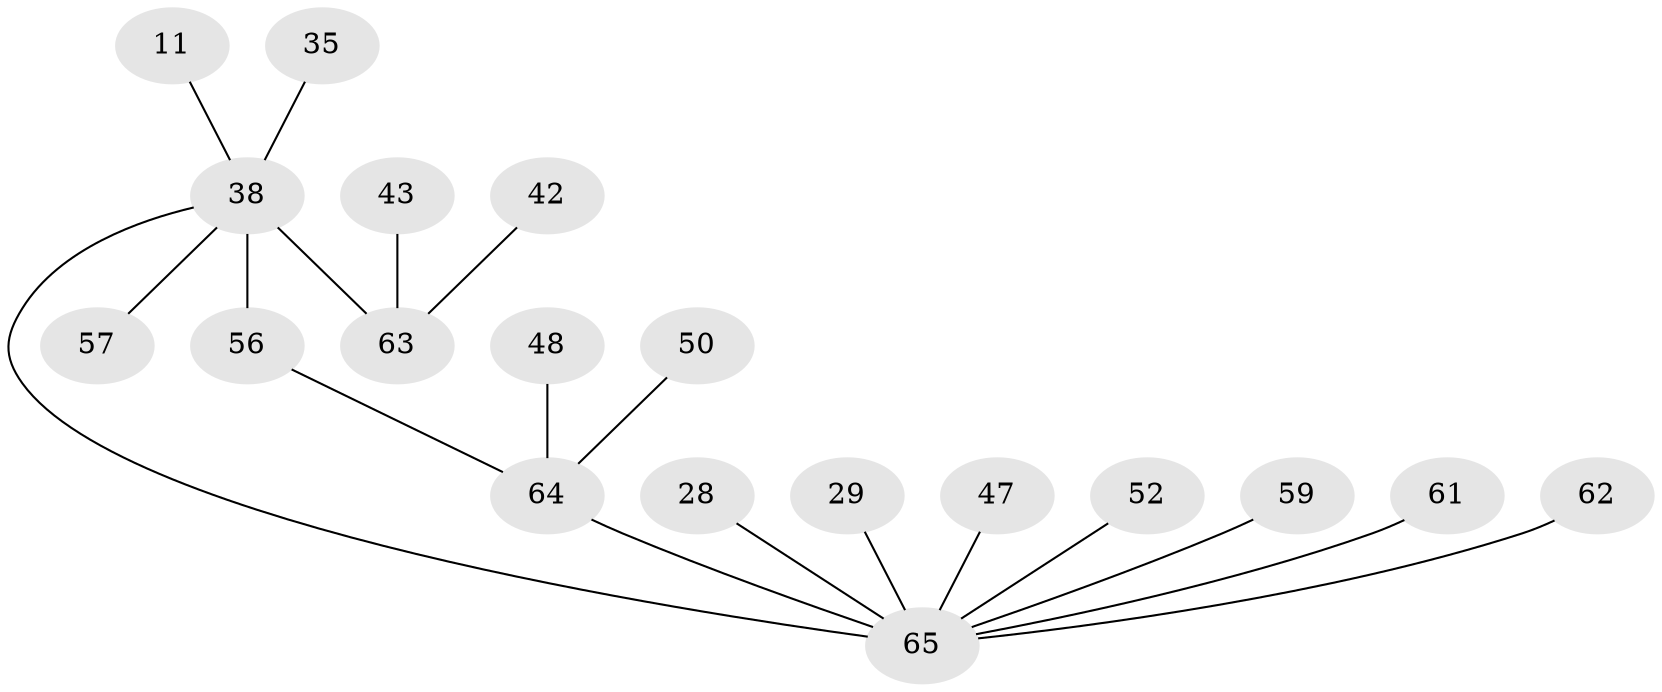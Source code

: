 // original degree distribution, {2: 0.3384615384615385, 6: 0.03076923076923077, 5: 0.03076923076923077, 8: 0.015384615384615385, 9: 0.015384615384615385, 3: 0.13846153846153847, 1: 0.4, 4: 0.03076923076923077}
// Generated by graph-tools (version 1.1) at 2025/45/03/04/25 21:45:29]
// undirected, 19 vertices, 19 edges
graph export_dot {
graph [start="1"]
  node [color=gray90,style=filled];
  11;
  28;
  29;
  35 [super="+14"];
  38 [super="+6"];
  42 [super="+32"];
  43;
  47;
  48 [super="+46"];
  50 [super="+49"];
  52 [super="+23"];
  56 [super="+39+40"];
  57;
  59;
  61;
  62 [super="+37"];
  63 [super="+25+60"];
  64 [super="+58+21+33+30"];
  65 [super="+36+41+44+45+51+54+55+26+27"];
  11 -- 38;
  28 -- 65;
  29 -- 65;
  35 -- 38;
  38 -- 57;
  38 -- 63 [weight=3];
  38 -- 56;
  38 -- 65 [weight=2];
  42 -- 63;
  43 -- 63;
  47 -- 65;
  48 -- 64 [weight=3];
  50 -- 64;
  52 -- 65;
  56 -- 64;
  59 -- 65;
  61 -- 65 [weight=2];
  62 -- 65;
  64 -- 65 [weight=2];
}
